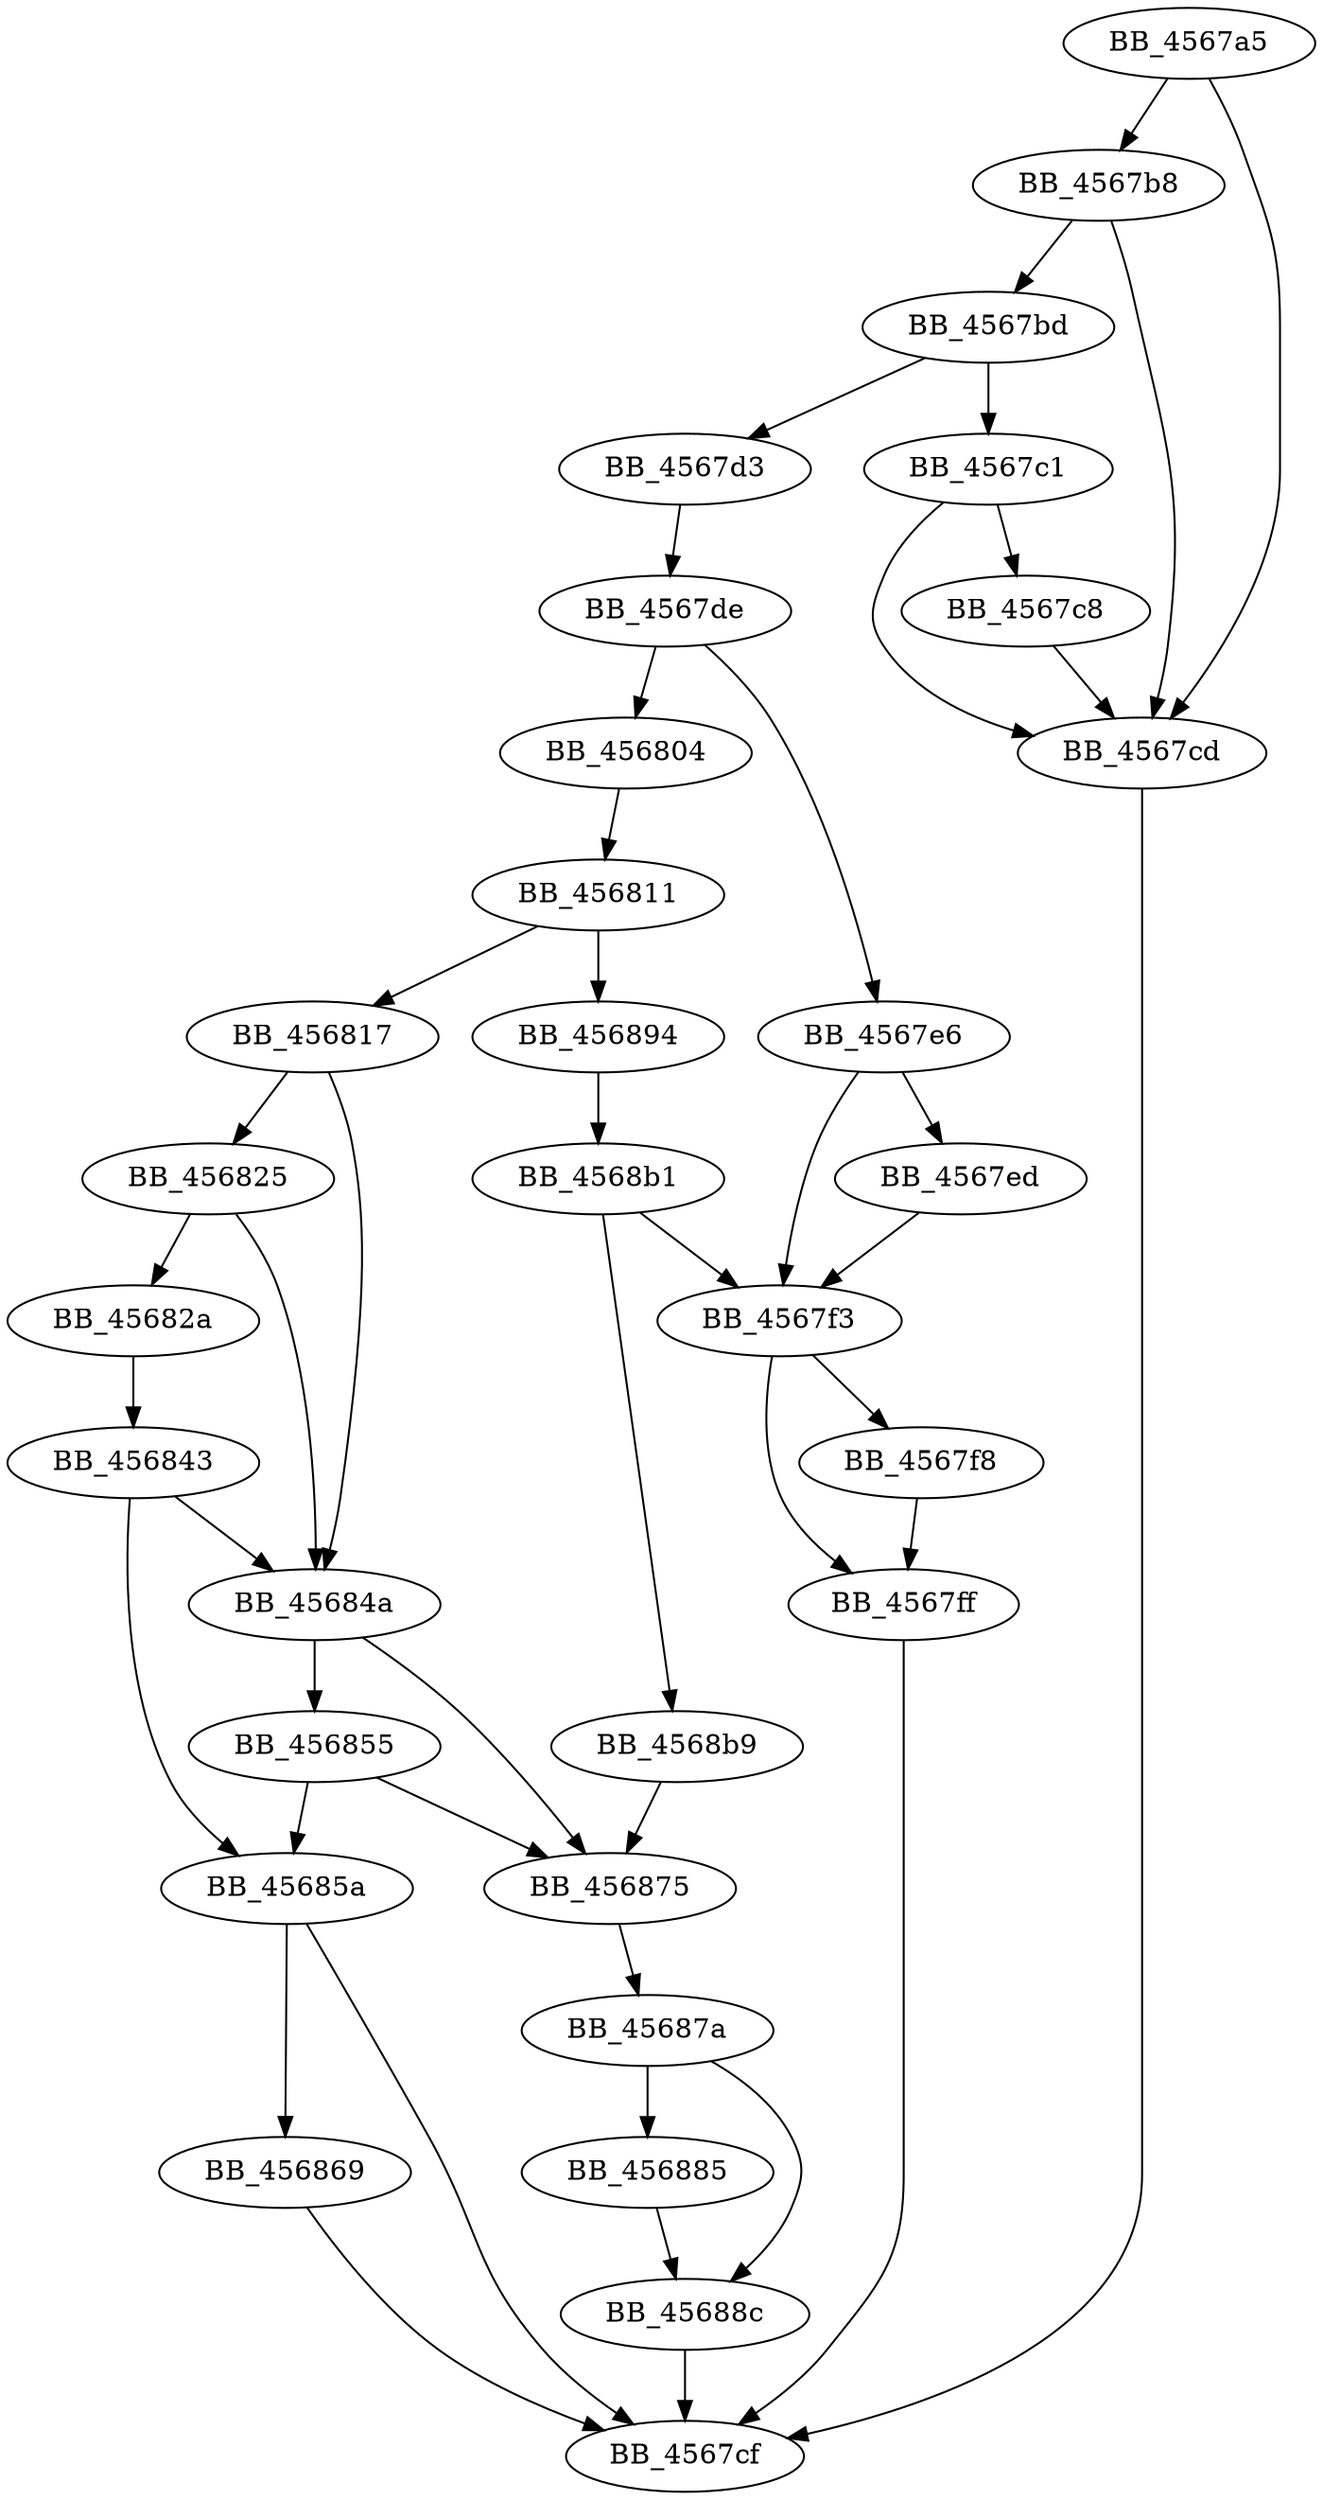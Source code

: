 DiGraph sub_4567A5{
BB_4567a5->BB_4567b8
BB_4567a5->BB_4567cd
BB_4567b8->BB_4567bd
BB_4567b8->BB_4567cd
BB_4567bd->BB_4567c1
BB_4567bd->BB_4567d3
BB_4567c1->BB_4567c8
BB_4567c1->BB_4567cd
BB_4567c8->BB_4567cd
BB_4567cd->BB_4567cf
BB_4567d3->BB_4567de
BB_4567de->BB_4567e6
BB_4567de->BB_456804
BB_4567e6->BB_4567ed
BB_4567e6->BB_4567f3
BB_4567ed->BB_4567f3
BB_4567f3->BB_4567f8
BB_4567f3->BB_4567ff
BB_4567f8->BB_4567ff
BB_4567ff->BB_4567cf
BB_456804->BB_456811
BB_456811->BB_456817
BB_456811->BB_456894
BB_456817->BB_456825
BB_456817->BB_45684a
BB_456825->BB_45682a
BB_456825->BB_45684a
BB_45682a->BB_456843
BB_456843->BB_45684a
BB_456843->BB_45685a
BB_45684a->BB_456855
BB_45684a->BB_456875
BB_456855->BB_45685a
BB_456855->BB_456875
BB_45685a->BB_4567cf
BB_45685a->BB_456869
BB_456869->BB_4567cf
BB_456875->BB_45687a
BB_45687a->BB_456885
BB_45687a->BB_45688c
BB_456885->BB_45688c
BB_45688c->BB_4567cf
BB_456894->BB_4568b1
BB_4568b1->BB_4567f3
BB_4568b1->BB_4568b9
BB_4568b9->BB_456875
}
